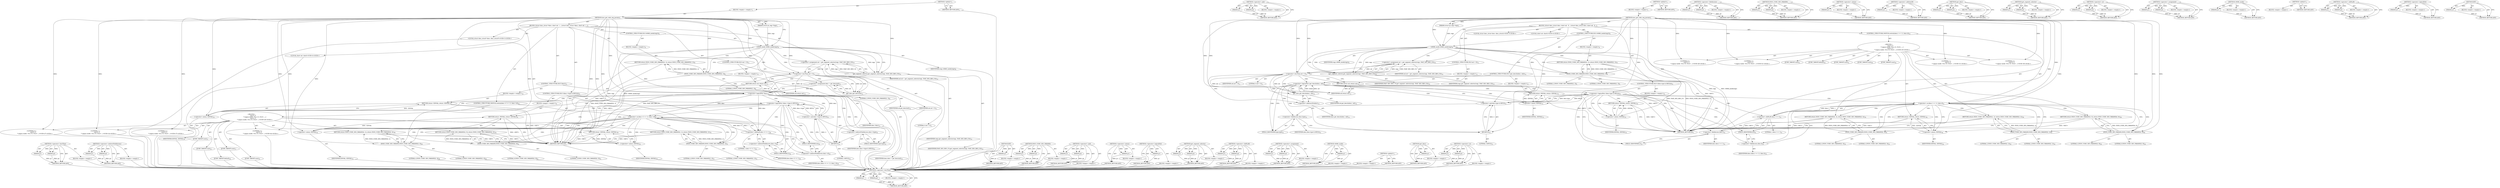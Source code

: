 digraph "BIT" {
vulnerable_133 [label=<(METHOD,&lt;operator&gt;.lessThan)>];
vulnerable_134 [label=<(PARAM,p1)>];
vulnerable_135 [label=<(PARAM,p2)>];
vulnerable_136 [label=<(BLOCK,&lt;empty&gt;,&lt;empty&gt;)>];
vulnerable_137 [label=<(METHOD_RETURN,ANY)>];
vulnerable_155 [label=<(METHOD,&lt;operator&gt;.indirectFieldAccess)>];
vulnerable_156 [label=<(PARAM,p1)>];
vulnerable_157 [label=<(PARAM,p2)>];
vulnerable_158 [label=<(BLOCK,&lt;empty&gt;,&lt;empty&gt;)>];
vulnerable_159 [label=<(METHOD_RETURN,ANY)>];
vulnerable_6 [label=<(METHOD,&lt;global&gt;)<SUB>1</SUB>>];
vulnerable_7 [label=<(BLOCK,&lt;empty&gt;,&lt;empty&gt;)<SUB>1</SUB>>];
vulnerable_8 [label=<(METHOD,insn_get_code_seg_params)<SUB>1</SUB>>];
vulnerable_9 [label=<(PARAM,struct pt_regs *regs)<SUB>1</SUB>>];
vulnerable_10 [label=<(BLOCK,{
	struct desc_struct *desc;
 	short sel;
 
 	i...,{
	struct desc_struct *desc;
 	short sel;
 
 	i...)<SUB>2</SUB>>];
vulnerable_11 [label="<(LOCAL,struct desc_struct* desc: desc_struct*)<SUB>3</SUB>>"];
vulnerable_12 [label="<(LOCAL,short sel: short)<SUB>4</SUB>>"];
vulnerable_13 [label=<(CONTROL_STRUCTURE,IF,if (v8086_mode(regs)))<SUB>6</SUB>>];
vulnerable_14 [label=<(v8086_mode,v8086_mode(regs))<SUB>6</SUB>>];
vulnerable_15 [label=<(IDENTIFIER,regs,v8086_mode(regs))<SUB>6</SUB>>];
vulnerable_16 [label=<(BLOCK,&lt;empty&gt;,&lt;empty&gt;)<SUB>8</SUB>>];
vulnerable_17 [label=<(RETURN,return INSN_CODE_SEG_PARAMS(2, 2);,return INSN_CODE_SEG_PARAMS(2, 2);)<SUB>8</SUB>>];
vulnerable_18 [label=<(INSN_CODE_SEG_PARAMS,INSN_CODE_SEG_PARAMS(2, 2))<SUB>8</SUB>>];
vulnerable_19 [label=<(LITERAL,2,INSN_CODE_SEG_PARAMS(2, 2))<SUB>8</SUB>>];
vulnerable_20 [label=<(LITERAL,2,INSN_CODE_SEG_PARAMS(2, 2))<SUB>8</SUB>>];
vulnerable_21 [label=<(&lt;operator&gt;.assignment,sel = get_segment_selector(regs, INAT_SEG_REG_CS))<SUB>10</SUB>>];
vulnerable_22 [label=<(IDENTIFIER,sel,sel = get_segment_selector(regs, INAT_SEG_REG_CS))<SUB>10</SUB>>];
vulnerable_23 [label=<(get_segment_selector,get_segment_selector(regs, INAT_SEG_REG_CS))<SUB>10</SUB>>];
vulnerable_24 [label=<(IDENTIFIER,regs,get_segment_selector(regs, INAT_SEG_REG_CS))<SUB>10</SUB>>];
vulnerable_25 [label=<(IDENTIFIER,INAT_SEG_REG_CS,get_segment_selector(regs, INAT_SEG_REG_CS))<SUB>10</SUB>>];
vulnerable_26 [label=<(CONTROL_STRUCTURE,IF,if (sel &lt; 0))<SUB>11</SUB>>];
vulnerable_27 [label=<(&lt;operator&gt;.lessThan,sel &lt; 0)<SUB>11</SUB>>];
vulnerable_28 [label=<(IDENTIFIER,sel,sel &lt; 0)<SUB>11</SUB>>];
vulnerable_29 [label=<(LITERAL,0,sel &lt; 0)<SUB>11</SUB>>];
vulnerable_30 [label=<(BLOCK,&lt;empty&gt;,&lt;empty&gt;)<SUB>12</SUB>>];
vulnerable_31 [label=<(RETURN,return sel;,return sel;)<SUB>12</SUB>>];
vulnerable_32 [label=<(IDENTIFIER,sel,return sel;)<SUB>12</SUB>>];
vulnerable_33 [label=<(&lt;operator&gt;.assignment,desc = get_desc(sel))<SUB>14</SUB>>];
vulnerable_34 [label=<(IDENTIFIER,desc,desc = get_desc(sel))<SUB>14</SUB>>];
vulnerable_35 [label=<(get_desc,get_desc(sel))<SUB>14</SUB>>];
vulnerable_36 [label=<(IDENTIFIER,sel,get_desc(sel))<SUB>14</SUB>>];
vulnerable_37 [label=<(CONTROL_STRUCTURE,IF,if (!desc))<SUB>15</SUB>>];
vulnerable_38 [label=<(&lt;operator&gt;.logicalNot,!desc)<SUB>15</SUB>>];
vulnerable_39 [label=<(IDENTIFIER,desc,!desc)<SUB>15</SUB>>];
vulnerable_40 [label=<(BLOCK,&lt;empty&gt;,&lt;empty&gt;)<SUB>16</SUB>>];
vulnerable_41 [label=<(RETURN,return -EINVAL;,return -EINVAL;)<SUB>16</SUB>>];
vulnerable_42 [label=<(&lt;operator&gt;.minus,-EINVAL)<SUB>16</SUB>>];
vulnerable_43 [label=<(IDENTIFIER,EINVAL,-EINVAL)<SUB>16</SUB>>];
vulnerable_44 [label=<(CONTROL_STRUCTURE,IF,if (!(desc-&gt;type &amp; BIT(3))))<SUB>23</SUB>>];
vulnerable_45 [label=<(&lt;operator&gt;.logicalNot,!(desc-&gt;type &amp; BIT(3)))<SUB>23</SUB>>];
vulnerable_46 [label=<(&lt;operator&gt;.and,desc-&gt;type &amp; BIT(3))<SUB>23</SUB>>];
vulnerable_47 [label=<(&lt;operator&gt;.indirectFieldAccess,desc-&gt;type)<SUB>23</SUB>>];
vulnerable_48 [label=<(IDENTIFIER,desc,desc-&gt;type &amp; BIT(3))<SUB>23</SUB>>];
vulnerable_49 [label=<(FIELD_IDENTIFIER,type,type)<SUB>23</SUB>>];
vulnerable_50 [label=<(BIT,BIT(3))<SUB>23</SUB>>];
vulnerable_51 [label=<(LITERAL,3,BIT(3))<SUB>23</SUB>>];
vulnerable_52 [label=<(BLOCK,&lt;empty&gt;,&lt;empty&gt;)<SUB>24</SUB>>];
vulnerable_53 [label=<(RETURN,return -EINVAL;,return -EINVAL;)<SUB>24</SUB>>];
vulnerable_54 [label=<(&lt;operator&gt;.minus,-EINVAL)<SUB>24</SUB>>];
vulnerable_55 [label=<(IDENTIFIER,EINVAL,-EINVAL)<SUB>24</SUB>>];
vulnerable_56 [label=<(CONTROL_STRUCTURE,SWITCH,switch((desc-&gt;l &lt;&lt; 1) | desc-&gt;d))<SUB>26</SUB>>];
vulnerable_57 [label=<(&lt;operator&gt;.or,(desc-&gt;l &lt;&lt; 1) | desc-&gt;d)<SUB>26</SUB>>];
vulnerable_58 [label=<(&lt;operator&gt;.shiftLeft,desc-&gt;l &lt;&lt; 1)<SUB>26</SUB>>];
vulnerable_59 [label=<(&lt;operator&gt;.indirectFieldAccess,desc-&gt;l)<SUB>26</SUB>>];
vulnerable_60 [label=<(IDENTIFIER,desc,desc-&gt;l &lt;&lt; 1)<SUB>26</SUB>>];
vulnerable_61 [label=<(FIELD_IDENTIFIER,l,l)<SUB>26</SUB>>];
vulnerable_62 [label=<(LITERAL,1,desc-&gt;l &lt;&lt; 1)<SUB>26</SUB>>];
vulnerable_63 [label=<(&lt;operator&gt;.indirectFieldAccess,desc-&gt;d)<SUB>26</SUB>>];
vulnerable_64 [label=<(IDENTIFIER,desc,(desc-&gt;l &lt;&lt; 1) | desc-&gt;d)<SUB>26</SUB>>];
vulnerable_65 [label=<(FIELD_IDENTIFIER,d,d)<SUB>26</SUB>>];
vulnerable_66 [label="<(BLOCK,{
 	case 0: /*
 		 * Legacy mode. CS.L=0, CS.D=...,{
 	case 0: /*
 		 * Legacy mode. CS.L=0, CS.D=...)<SUB>26</SUB>>"];
vulnerable_67 [label=<(JUMP_TARGET,case)<SUB>27</SUB>>];
vulnerable_68 [label="<(LITERAL,0,{
 	case 0: /*
 		 * Legacy mode. CS.L=0, CS.D=...)<SUB>27</SUB>>"];
vulnerable_69 [label=<(RETURN,return INSN_CODE_SEG_PARAMS(2, 2);,return INSN_CODE_SEG_PARAMS(2, 2);)<SUB>31</SUB>>];
vulnerable_70 [label=<(INSN_CODE_SEG_PARAMS,INSN_CODE_SEG_PARAMS(2, 2))<SUB>31</SUB>>];
vulnerable_71 [label=<(LITERAL,2,INSN_CODE_SEG_PARAMS(2, 2))<SUB>31</SUB>>];
vulnerable_72 [label=<(LITERAL,2,INSN_CODE_SEG_PARAMS(2, 2))<SUB>31</SUB>>];
vulnerable_73 [label=<(JUMP_TARGET,case)<SUB>32</SUB>>];
vulnerable_74 [label="<(LITERAL,1,{
 	case 0: /*
 		 * Legacy mode. CS.L=0, CS.D=...)<SUB>32</SUB>>"];
vulnerable_75 [label=<(RETURN,return INSN_CODE_SEG_PARAMS(4, 4);,return INSN_CODE_SEG_PARAMS(4, 4);)<SUB>36</SUB>>];
vulnerable_76 [label=<(INSN_CODE_SEG_PARAMS,INSN_CODE_SEG_PARAMS(4, 4))<SUB>36</SUB>>];
vulnerable_77 [label=<(LITERAL,4,INSN_CODE_SEG_PARAMS(4, 4))<SUB>36</SUB>>];
vulnerable_78 [label=<(LITERAL,4,INSN_CODE_SEG_PARAMS(4, 4))<SUB>36</SUB>>];
vulnerable_79 [label=<(JUMP_TARGET,case)<SUB>37</SUB>>];
vulnerable_80 [label="<(LITERAL,2,{
 	case 0: /*
 		 * Legacy mode. CS.L=0, CS.D=...)<SUB>37</SUB>>"];
vulnerable_81 [label=<(RETURN,return INSN_CODE_SEG_PARAMS(4, 8);,return INSN_CODE_SEG_PARAMS(4, 8);)<SUB>41</SUB>>];
vulnerable_82 [label=<(INSN_CODE_SEG_PARAMS,INSN_CODE_SEG_PARAMS(4, 8))<SUB>41</SUB>>];
vulnerable_83 [label=<(LITERAL,4,INSN_CODE_SEG_PARAMS(4, 8))<SUB>41</SUB>>];
vulnerable_84 [label=<(LITERAL,8,INSN_CODE_SEG_PARAMS(4, 8))<SUB>41</SUB>>];
vulnerable_85 [label=<(JUMP_TARGET,case)<SUB>42</SUB>>];
vulnerable_86 [label="<(LITERAL,3,{
 	case 0: /*
 		 * Legacy mode. CS.L=0, CS.D=...)<SUB>42</SUB>>"];
vulnerable_87 [label=<(JUMP_TARGET,default)<SUB>44</SUB>>];
vulnerable_88 [label=<(RETURN,return -EINVAL;,return -EINVAL;)<SUB>45</SUB>>];
vulnerable_89 [label=<(&lt;operator&gt;.minus,-EINVAL)<SUB>45</SUB>>];
vulnerable_90 [label=<(IDENTIFIER,EINVAL,-EINVAL)<SUB>45</SUB>>];
vulnerable_91 [label=<(METHOD_RETURN,int)<SUB>1</SUB>>];
vulnerable_93 [label=<(METHOD_RETURN,ANY)<SUB>1</SUB>>];
vulnerable_160 [label=<(METHOD,BIT)>];
vulnerable_161 [label=<(PARAM,p1)>];
vulnerable_162 [label=<(BLOCK,&lt;empty&gt;,&lt;empty&gt;)>];
vulnerable_163 [label=<(METHOD_RETURN,ANY)>];
vulnerable_118 [label=<(METHOD,INSN_CODE_SEG_PARAMS)>];
vulnerable_119 [label=<(PARAM,p1)>];
vulnerable_120 [label=<(PARAM,p2)>];
vulnerable_121 [label=<(BLOCK,&lt;empty&gt;,&lt;empty&gt;)>];
vulnerable_122 [label=<(METHOD_RETURN,ANY)>];
vulnerable_150 [label=<(METHOD,&lt;operator&gt;.and)>];
vulnerable_151 [label=<(PARAM,p1)>];
vulnerable_152 [label=<(PARAM,p2)>];
vulnerable_153 [label=<(BLOCK,&lt;empty&gt;,&lt;empty&gt;)>];
vulnerable_154 [label=<(METHOD_RETURN,ANY)>];
vulnerable_146 [label=<(METHOD,&lt;operator&gt;.minus)>];
vulnerable_147 [label=<(PARAM,p1)>];
vulnerable_148 [label=<(BLOCK,&lt;empty&gt;,&lt;empty&gt;)>];
vulnerable_149 [label=<(METHOD_RETURN,ANY)>];
vulnerable_142 [label=<(METHOD,&lt;operator&gt;.logicalNot)>];
vulnerable_143 [label=<(PARAM,p1)>];
vulnerable_144 [label=<(BLOCK,&lt;empty&gt;,&lt;empty&gt;)>];
vulnerable_145 [label=<(METHOD_RETURN,ANY)>];
vulnerable_128 [label=<(METHOD,get_segment_selector)>];
vulnerable_129 [label=<(PARAM,p1)>];
vulnerable_130 [label=<(PARAM,p2)>];
vulnerable_131 [label=<(BLOCK,&lt;empty&gt;,&lt;empty&gt;)>];
vulnerable_132 [label=<(METHOD_RETURN,ANY)>];
vulnerable_169 [label=<(METHOD,&lt;operator&gt;.shiftLeft)>];
vulnerable_170 [label=<(PARAM,p1)>];
vulnerable_171 [label=<(PARAM,p2)>];
vulnerable_172 [label=<(BLOCK,&lt;empty&gt;,&lt;empty&gt;)>];
vulnerable_173 [label=<(METHOD_RETURN,ANY)>];
vulnerable_123 [label=<(METHOD,&lt;operator&gt;.assignment)>];
vulnerable_124 [label=<(PARAM,p1)>];
vulnerable_125 [label=<(PARAM,p2)>];
vulnerable_126 [label=<(BLOCK,&lt;empty&gt;,&lt;empty&gt;)>];
vulnerable_127 [label=<(METHOD_RETURN,ANY)>];
vulnerable_114 [label=<(METHOD,v8086_mode)>];
vulnerable_115 [label=<(PARAM,p1)>];
vulnerable_116 [label=<(BLOCK,&lt;empty&gt;,&lt;empty&gt;)>];
vulnerable_117 [label=<(METHOD_RETURN,ANY)>];
vulnerable_108 [label=<(METHOD,&lt;global&gt;)<SUB>1</SUB>>];
vulnerable_109 [label=<(BLOCK,&lt;empty&gt;,&lt;empty&gt;)>];
vulnerable_110 [label=<(METHOD_RETURN,ANY)>];
vulnerable_138 [label=<(METHOD,get_desc)>];
vulnerable_139 [label=<(PARAM,p1)>];
vulnerable_140 [label=<(BLOCK,&lt;empty&gt;,&lt;empty&gt;)>];
vulnerable_141 [label=<(METHOD_RETURN,ANY)>];
vulnerable_164 [label=<(METHOD,&lt;operator&gt;.or)>];
vulnerable_165 [label=<(PARAM,p1)>];
vulnerable_166 [label=<(PARAM,p2)>];
vulnerable_167 [label=<(BLOCK,&lt;empty&gt;,&lt;empty&gt;)>];
vulnerable_168 [label=<(METHOD_RETURN,ANY)>];
fixed_132 [label=<(METHOD,&lt;operator&gt;.lessThan)>];
fixed_133 [label=<(PARAM,p1)>];
fixed_134 [label=<(PARAM,p2)>];
fixed_135 [label=<(BLOCK,&lt;empty&gt;,&lt;empty&gt;)>];
fixed_136 [label=<(METHOD_RETURN,ANY)>];
fixed_154 [label=<(METHOD,&lt;operator&gt;.and)>];
fixed_155 [label=<(PARAM,p1)>];
fixed_156 [label=<(PARAM,p2)>];
fixed_157 [label=<(BLOCK,&lt;empty&gt;,&lt;empty&gt;)>];
fixed_158 [label=<(METHOD_RETURN,ANY)>];
fixed_6 [label=<(METHOD,&lt;global&gt;)<SUB>1</SUB>>];
fixed_7 [label=<(BLOCK,&lt;empty&gt;,&lt;empty&gt;)<SUB>1</SUB>>];
fixed_8 [label=<(METHOD,insn_get_code_seg_params)<SUB>1</SUB>>];
fixed_9 [label=<(PARAM,struct pt_regs *regs)<SUB>1</SUB>>];
fixed_10 [label=<(BLOCK,{
	struct desc_struct desc;
 	short sel;
 
 	if...,{
	struct desc_struct desc;
 	short sel;
 
 	if...)<SUB>2</SUB>>];
fixed_11 [label="<(LOCAL,struct desc_struct desc: desc_struct)<SUB>3</SUB>>"];
fixed_12 [label="<(LOCAL,short sel: short)<SUB>4</SUB>>"];
fixed_13 [label=<(CONTROL_STRUCTURE,IF,if (v8086_mode(regs)))<SUB>6</SUB>>];
fixed_14 [label=<(v8086_mode,v8086_mode(regs))<SUB>6</SUB>>];
fixed_15 [label=<(IDENTIFIER,regs,v8086_mode(regs))<SUB>6</SUB>>];
fixed_16 [label=<(BLOCK,&lt;empty&gt;,&lt;empty&gt;)<SUB>8</SUB>>];
fixed_17 [label=<(RETURN,return INSN_CODE_SEG_PARAMS(2, 2);,return INSN_CODE_SEG_PARAMS(2, 2);)<SUB>8</SUB>>];
fixed_18 [label=<(INSN_CODE_SEG_PARAMS,INSN_CODE_SEG_PARAMS(2, 2))<SUB>8</SUB>>];
fixed_19 [label=<(LITERAL,2,INSN_CODE_SEG_PARAMS(2, 2))<SUB>8</SUB>>];
fixed_20 [label=<(LITERAL,2,INSN_CODE_SEG_PARAMS(2, 2))<SUB>8</SUB>>];
fixed_21 [label=<(&lt;operator&gt;.assignment,sel = get_segment_selector(regs, INAT_SEG_REG_CS))<SUB>10</SUB>>];
fixed_22 [label=<(IDENTIFIER,sel,sel = get_segment_selector(regs, INAT_SEG_REG_CS))<SUB>10</SUB>>];
fixed_23 [label=<(get_segment_selector,get_segment_selector(regs, INAT_SEG_REG_CS))<SUB>10</SUB>>];
fixed_24 [label=<(IDENTIFIER,regs,get_segment_selector(regs, INAT_SEG_REG_CS))<SUB>10</SUB>>];
fixed_25 [label=<(IDENTIFIER,INAT_SEG_REG_CS,get_segment_selector(regs, INAT_SEG_REG_CS))<SUB>10</SUB>>];
fixed_26 [label=<(CONTROL_STRUCTURE,IF,if (sel &lt; 0))<SUB>11</SUB>>];
fixed_27 [label=<(&lt;operator&gt;.lessThan,sel &lt; 0)<SUB>11</SUB>>];
fixed_28 [label=<(IDENTIFIER,sel,sel &lt; 0)<SUB>11</SUB>>];
fixed_29 [label=<(LITERAL,0,sel &lt; 0)<SUB>11</SUB>>];
fixed_30 [label=<(BLOCK,&lt;empty&gt;,&lt;empty&gt;)<SUB>12</SUB>>];
fixed_31 [label=<(RETURN,return sel;,return sel;)<SUB>12</SUB>>];
fixed_32 [label=<(IDENTIFIER,sel,return sel;)<SUB>12</SUB>>];
fixed_33 [label=<(CONTROL_STRUCTURE,IF,if (!get_desc(&amp;desc, sel)))<SUB>14</SUB>>];
fixed_34 [label=<(&lt;operator&gt;.logicalNot,!get_desc(&amp;desc, sel))<SUB>14</SUB>>];
fixed_35 [label=<(get_desc,get_desc(&amp;desc, sel))<SUB>14</SUB>>];
fixed_36 [label=<(&lt;operator&gt;.addressOf,&amp;desc)<SUB>14</SUB>>];
fixed_37 [label=<(IDENTIFIER,desc,get_desc(&amp;desc, sel))<SUB>14</SUB>>];
fixed_38 [label=<(IDENTIFIER,sel,get_desc(&amp;desc, sel))<SUB>14</SUB>>];
fixed_39 [label=<(BLOCK,&lt;empty&gt;,&lt;empty&gt;)<SUB>15</SUB>>];
fixed_40 [label=<(RETURN,return -EINVAL;,return -EINVAL;)<SUB>15</SUB>>];
fixed_41 [label=<(&lt;operator&gt;.minus,-EINVAL)<SUB>15</SUB>>];
fixed_42 [label=<(IDENTIFIER,EINVAL,-EINVAL)<SUB>15</SUB>>];
fixed_43 [label=<(CONTROL_STRUCTURE,IF,if (!(desc.type &amp; BIT(3))))<SUB>22</SUB>>];
fixed_44 [label=<(&lt;operator&gt;.logicalNot,!(desc.type &amp; BIT(3)))<SUB>22</SUB>>];
fixed_45 [label=<(&lt;operator&gt;.and,desc.type &amp; BIT(3))<SUB>22</SUB>>];
fixed_46 [label=<(&lt;operator&gt;.fieldAccess,desc.type)<SUB>22</SUB>>];
fixed_47 [label=<(IDENTIFIER,desc,desc.type &amp; BIT(3))<SUB>22</SUB>>];
fixed_48 [label=<(FIELD_IDENTIFIER,type,type)<SUB>22</SUB>>];
fixed_49 [label=<(BIT,BIT(3))<SUB>22</SUB>>];
fixed_50 [label=<(LITERAL,3,BIT(3))<SUB>22</SUB>>];
fixed_51 [label=<(BLOCK,&lt;empty&gt;,&lt;empty&gt;)<SUB>23</SUB>>];
fixed_52 [label=<(RETURN,return -EINVAL;,return -EINVAL;)<SUB>23</SUB>>];
fixed_53 [label=<(&lt;operator&gt;.minus,-EINVAL)<SUB>23</SUB>>];
fixed_54 [label=<(IDENTIFIER,EINVAL,-EINVAL)<SUB>23</SUB>>];
fixed_55 [label=<(CONTROL_STRUCTURE,SWITCH,switch((desc.l &lt;&lt; 1) | desc.d))<SUB>25</SUB>>];
fixed_56 [label=<(&lt;operator&gt;.or,(desc.l &lt;&lt; 1) | desc.d)<SUB>25</SUB>>];
fixed_57 [label=<(&lt;operator&gt;.shiftLeft,desc.l &lt;&lt; 1)<SUB>25</SUB>>];
fixed_58 [label=<(&lt;operator&gt;.fieldAccess,desc.l)<SUB>25</SUB>>];
fixed_59 [label=<(IDENTIFIER,desc,desc.l &lt;&lt; 1)<SUB>25</SUB>>];
fixed_60 [label=<(FIELD_IDENTIFIER,l,l)<SUB>25</SUB>>];
fixed_61 [label=<(LITERAL,1,desc.l &lt;&lt; 1)<SUB>25</SUB>>];
fixed_62 [label=<(&lt;operator&gt;.fieldAccess,desc.d)<SUB>25</SUB>>];
fixed_63 [label=<(IDENTIFIER,desc,(desc.l &lt;&lt; 1) | desc.d)<SUB>25</SUB>>];
fixed_64 [label=<(FIELD_IDENTIFIER,d,d)<SUB>25</SUB>>];
fixed_65 [label="<(BLOCK,{
 	case 0: /*
 		 * Legacy mode. CS.L=0, CS.D=...,{
 	case 0: /*
 		 * Legacy mode. CS.L=0, CS.D=...)<SUB>25</SUB>>"];
fixed_66 [label=<(JUMP_TARGET,case)<SUB>26</SUB>>];
fixed_67 [label="<(LITERAL,0,{
 	case 0: /*
 		 * Legacy mode. CS.L=0, CS.D=...)<SUB>26</SUB>>"];
fixed_68 [label=<(RETURN,return INSN_CODE_SEG_PARAMS(2, 2);,return INSN_CODE_SEG_PARAMS(2, 2);)<SUB>30</SUB>>];
fixed_69 [label=<(INSN_CODE_SEG_PARAMS,INSN_CODE_SEG_PARAMS(2, 2))<SUB>30</SUB>>];
fixed_70 [label=<(LITERAL,2,INSN_CODE_SEG_PARAMS(2, 2))<SUB>30</SUB>>];
fixed_71 [label=<(LITERAL,2,INSN_CODE_SEG_PARAMS(2, 2))<SUB>30</SUB>>];
fixed_72 [label=<(JUMP_TARGET,case)<SUB>31</SUB>>];
fixed_73 [label="<(LITERAL,1,{
 	case 0: /*
 		 * Legacy mode. CS.L=0, CS.D=...)<SUB>31</SUB>>"];
fixed_74 [label=<(RETURN,return INSN_CODE_SEG_PARAMS(4, 4);,return INSN_CODE_SEG_PARAMS(4, 4);)<SUB>35</SUB>>];
fixed_75 [label=<(INSN_CODE_SEG_PARAMS,INSN_CODE_SEG_PARAMS(4, 4))<SUB>35</SUB>>];
fixed_76 [label=<(LITERAL,4,INSN_CODE_SEG_PARAMS(4, 4))<SUB>35</SUB>>];
fixed_77 [label=<(LITERAL,4,INSN_CODE_SEG_PARAMS(4, 4))<SUB>35</SUB>>];
fixed_78 [label=<(JUMP_TARGET,case)<SUB>36</SUB>>];
fixed_79 [label="<(LITERAL,2,{
 	case 0: /*
 		 * Legacy mode. CS.L=0, CS.D=...)<SUB>36</SUB>>"];
fixed_80 [label=<(RETURN,return INSN_CODE_SEG_PARAMS(4, 8);,return INSN_CODE_SEG_PARAMS(4, 8);)<SUB>40</SUB>>];
fixed_81 [label=<(INSN_CODE_SEG_PARAMS,INSN_CODE_SEG_PARAMS(4, 8))<SUB>40</SUB>>];
fixed_82 [label=<(LITERAL,4,INSN_CODE_SEG_PARAMS(4, 8))<SUB>40</SUB>>];
fixed_83 [label=<(LITERAL,8,INSN_CODE_SEG_PARAMS(4, 8))<SUB>40</SUB>>];
fixed_84 [label=<(JUMP_TARGET,case)<SUB>41</SUB>>];
fixed_85 [label="<(LITERAL,3,{
 	case 0: /*
 		 * Legacy mode. CS.L=0, CS.D=...)<SUB>41</SUB>>"];
fixed_86 [label=<(JUMP_TARGET,default)<SUB>43</SUB>>];
fixed_87 [label=<(RETURN,return -EINVAL;,return -EINVAL;)<SUB>44</SUB>>];
fixed_88 [label=<(&lt;operator&gt;.minus,-EINVAL)<SUB>44</SUB>>];
fixed_89 [label=<(IDENTIFIER,EINVAL,-EINVAL)<SUB>44</SUB>>];
fixed_90 [label=<(METHOD_RETURN,int)<SUB>1</SUB>>];
fixed_92 [label=<(METHOD_RETURN,ANY)<SUB>1</SUB>>];
fixed_159 [label=<(METHOD,&lt;operator&gt;.fieldAccess)>];
fixed_160 [label=<(PARAM,p1)>];
fixed_161 [label=<(PARAM,p2)>];
fixed_162 [label=<(BLOCK,&lt;empty&gt;,&lt;empty&gt;)>];
fixed_163 [label=<(METHOD_RETURN,ANY)>];
fixed_117 [label=<(METHOD,INSN_CODE_SEG_PARAMS)>];
fixed_118 [label=<(PARAM,p1)>];
fixed_119 [label=<(PARAM,p2)>];
fixed_120 [label=<(BLOCK,&lt;empty&gt;,&lt;empty&gt;)>];
fixed_121 [label=<(METHOD_RETURN,ANY)>];
fixed_150 [label=<(METHOD,&lt;operator&gt;.minus)>];
fixed_151 [label=<(PARAM,p1)>];
fixed_152 [label=<(BLOCK,&lt;empty&gt;,&lt;empty&gt;)>];
fixed_153 [label=<(METHOD_RETURN,ANY)>];
fixed_146 [label=<(METHOD,&lt;operator&gt;.addressOf)>];
fixed_147 [label=<(PARAM,p1)>];
fixed_148 [label=<(BLOCK,&lt;empty&gt;,&lt;empty&gt;)>];
fixed_149 [label=<(METHOD_RETURN,ANY)>];
fixed_141 [label=<(METHOD,get_desc)>];
fixed_142 [label=<(PARAM,p1)>];
fixed_143 [label=<(PARAM,p2)>];
fixed_144 [label=<(BLOCK,&lt;empty&gt;,&lt;empty&gt;)>];
fixed_145 [label=<(METHOD_RETURN,ANY)>];
fixed_127 [label=<(METHOD,get_segment_selector)>];
fixed_128 [label=<(PARAM,p1)>];
fixed_129 [label=<(PARAM,p2)>];
fixed_130 [label=<(BLOCK,&lt;empty&gt;,&lt;empty&gt;)>];
fixed_131 [label=<(METHOD_RETURN,ANY)>];
fixed_168 [label=<(METHOD,&lt;operator&gt;.or)>];
fixed_169 [label=<(PARAM,p1)>];
fixed_170 [label=<(PARAM,p2)>];
fixed_171 [label=<(BLOCK,&lt;empty&gt;,&lt;empty&gt;)>];
fixed_172 [label=<(METHOD_RETURN,ANY)>];
fixed_122 [label=<(METHOD,&lt;operator&gt;.assignment)>];
fixed_123 [label=<(PARAM,p1)>];
fixed_124 [label=<(PARAM,p2)>];
fixed_125 [label=<(BLOCK,&lt;empty&gt;,&lt;empty&gt;)>];
fixed_126 [label=<(METHOD_RETURN,ANY)>];
fixed_113 [label=<(METHOD,v8086_mode)>];
fixed_114 [label=<(PARAM,p1)>];
fixed_115 [label=<(BLOCK,&lt;empty&gt;,&lt;empty&gt;)>];
fixed_116 [label=<(METHOD_RETURN,ANY)>];
fixed_107 [label=<(METHOD,&lt;global&gt;)<SUB>1</SUB>>];
fixed_108 [label=<(BLOCK,&lt;empty&gt;,&lt;empty&gt;)>];
fixed_109 [label=<(METHOD_RETURN,ANY)>];
fixed_173 [label=<(METHOD,&lt;operator&gt;.shiftLeft)>];
fixed_174 [label=<(PARAM,p1)>];
fixed_175 [label=<(PARAM,p2)>];
fixed_176 [label=<(BLOCK,&lt;empty&gt;,&lt;empty&gt;)>];
fixed_177 [label=<(METHOD_RETURN,ANY)>];
fixed_137 [label=<(METHOD,&lt;operator&gt;.logicalNot)>];
fixed_138 [label=<(PARAM,p1)>];
fixed_139 [label=<(BLOCK,&lt;empty&gt;,&lt;empty&gt;)>];
fixed_140 [label=<(METHOD_RETURN,ANY)>];
fixed_164 [label=<(METHOD,BIT)>];
fixed_165 [label=<(PARAM,p1)>];
fixed_166 [label=<(BLOCK,&lt;empty&gt;,&lt;empty&gt;)>];
fixed_167 [label=<(METHOD_RETURN,ANY)>];
vulnerable_133 -> vulnerable_134  [key=0, label="AST: "];
vulnerable_133 -> vulnerable_134  [key=1, label="DDG: "];
vulnerable_133 -> vulnerable_136  [key=0, label="AST: "];
vulnerable_133 -> vulnerable_135  [key=0, label="AST: "];
vulnerable_133 -> vulnerable_135  [key=1, label="DDG: "];
vulnerable_133 -> vulnerable_137  [key=0, label="AST: "];
vulnerable_133 -> vulnerable_137  [key=1, label="CFG: "];
vulnerable_134 -> vulnerable_137  [key=0, label="DDG: p1"];
vulnerable_135 -> vulnerable_137  [key=0, label="DDG: p2"];
vulnerable_136 -> fixed_132  [key=0];
vulnerable_137 -> fixed_132  [key=0];
vulnerable_155 -> vulnerable_156  [key=0, label="AST: "];
vulnerable_155 -> vulnerable_156  [key=1, label="DDG: "];
vulnerable_155 -> vulnerable_158  [key=0, label="AST: "];
vulnerable_155 -> vulnerable_157  [key=0, label="AST: "];
vulnerable_155 -> vulnerable_157  [key=1, label="DDG: "];
vulnerable_155 -> vulnerable_159  [key=0, label="AST: "];
vulnerable_155 -> vulnerable_159  [key=1, label="CFG: "];
vulnerable_156 -> vulnerable_159  [key=0, label="DDG: p1"];
vulnerable_157 -> vulnerable_159  [key=0, label="DDG: p2"];
vulnerable_158 -> fixed_132  [key=0];
vulnerable_159 -> fixed_132  [key=0];
vulnerable_6 -> vulnerable_7  [key=0, label="AST: "];
vulnerable_6 -> vulnerable_93  [key=0, label="AST: "];
vulnerable_6 -> vulnerable_93  [key=1, label="CFG: "];
vulnerable_7 -> vulnerable_8  [key=0, label="AST: "];
vulnerable_8 -> vulnerable_9  [key=0, label="AST: "];
vulnerable_8 -> vulnerable_9  [key=1, label="DDG: "];
vulnerable_8 -> vulnerable_10  [key=0, label="AST: "];
vulnerable_8 -> vulnerable_91  [key=0, label="AST: "];
vulnerable_8 -> vulnerable_14  [key=0, label="CFG: "];
vulnerable_8 -> vulnerable_14  [key=1, label="DDG: "];
vulnerable_8 -> vulnerable_23  [key=0, label="DDG: "];
vulnerable_8 -> vulnerable_27  [key=0, label="DDG: "];
vulnerable_8 -> vulnerable_35  [key=0, label="DDG: "];
vulnerable_8 -> vulnerable_38  [key=0, label="DDG: "];
vulnerable_8 -> vulnerable_68  [key=0, label="DDG: "];
vulnerable_8 -> vulnerable_74  [key=0, label="DDG: "];
vulnerable_8 -> vulnerable_80  [key=0, label="DDG: "];
vulnerable_8 -> vulnerable_86  [key=0, label="DDG: "];
vulnerable_8 -> vulnerable_32  [key=0, label="DDG: "];
vulnerable_8 -> vulnerable_58  [key=0, label="DDG: "];
vulnerable_8 -> vulnerable_18  [key=0, label="DDG: "];
vulnerable_8 -> vulnerable_42  [key=0, label="DDG: "];
vulnerable_8 -> vulnerable_50  [key=0, label="DDG: "];
vulnerable_8 -> vulnerable_54  [key=0, label="DDG: "];
vulnerable_8 -> vulnerable_70  [key=0, label="DDG: "];
vulnerable_8 -> vulnerable_76  [key=0, label="DDG: "];
vulnerable_8 -> vulnerable_82  [key=0, label="DDG: "];
vulnerable_8 -> vulnerable_89  [key=0, label="DDG: "];
vulnerable_9 -> vulnerable_14  [key=0, label="DDG: regs"];
vulnerable_10 -> vulnerable_11  [key=0, label="AST: "];
vulnerable_10 -> vulnerable_12  [key=0, label="AST: "];
vulnerable_10 -> vulnerable_13  [key=0, label="AST: "];
vulnerable_10 -> vulnerable_21  [key=0, label="AST: "];
vulnerable_10 -> vulnerable_26  [key=0, label="AST: "];
vulnerable_10 -> vulnerable_33  [key=0, label="AST: "];
vulnerable_10 -> vulnerable_37  [key=0, label="AST: "];
vulnerable_10 -> vulnerable_44  [key=0, label="AST: "];
vulnerable_10 -> vulnerable_56  [key=0, label="AST: "];
vulnerable_11 -> fixed_132  [key=0];
vulnerable_12 -> fixed_132  [key=0];
vulnerable_13 -> vulnerable_14  [key=0, label="AST: "];
vulnerable_13 -> vulnerable_16  [key=0, label="AST: "];
vulnerable_14 -> vulnerable_15  [key=0, label="AST: "];
vulnerable_14 -> vulnerable_18  [key=0, label="CFG: "];
vulnerable_14 -> vulnerable_18  [key=1, label="CDG: "];
vulnerable_14 -> vulnerable_23  [key=0, label="CFG: "];
vulnerable_14 -> vulnerable_23  [key=1, label="DDG: regs"];
vulnerable_14 -> vulnerable_23  [key=2, label="CDG: "];
vulnerable_14 -> vulnerable_91  [key=0, label="DDG: regs"];
vulnerable_14 -> vulnerable_91  [key=1, label="DDG: v8086_mode(regs)"];
vulnerable_14 -> vulnerable_17  [key=0, label="CDG: "];
vulnerable_14 -> vulnerable_21  [key=0, label="CDG: "];
vulnerable_14 -> vulnerable_27  [key=0, label="CDG: "];
vulnerable_15 -> fixed_132  [key=0];
vulnerable_16 -> vulnerable_17  [key=0, label="AST: "];
vulnerable_17 -> vulnerable_18  [key=0, label="AST: "];
vulnerable_17 -> vulnerable_91  [key=0, label="CFG: "];
vulnerable_17 -> vulnerable_91  [key=1, label="DDG: &lt;RET&gt;"];
vulnerable_18 -> vulnerable_19  [key=0, label="AST: "];
vulnerable_18 -> vulnerable_20  [key=0, label="AST: "];
vulnerable_18 -> vulnerable_17  [key=0, label="CFG: "];
vulnerable_18 -> vulnerable_17  [key=1, label="DDG: INSN_CODE_SEG_PARAMS(2, 2)"];
vulnerable_18 -> vulnerable_91  [key=0, label="DDG: INSN_CODE_SEG_PARAMS(2, 2)"];
vulnerable_19 -> fixed_132  [key=0];
vulnerable_20 -> fixed_132  [key=0];
vulnerable_21 -> vulnerable_22  [key=0, label="AST: "];
vulnerable_21 -> vulnerable_23  [key=0, label="AST: "];
vulnerable_21 -> vulnerable_27  [key=0, label="CFG: "];
vulnerable_21 -> vulnerable_27  [key=1, label="DDG: sel"];
vulnerable_22 -> fixed_132  [key=0];
vulnerable_23 -> vulnerable_24  [key=0, label="AST: "];
vulnerable_23 -> vulnerable_25  [key=0, label="AST: "];
vulnerable_23 -> vulnerable_21  [key=0, label="CFG: "];
vulnerable_23 -> vulnerable_21  [key=1, label="DDG: regs"];
vulnerable_23 -> vulnerable_21  [key=2, label="DDG: INAT_SEG_REG_CS"];
vulnerable_23 -> vulnerable_91  [key=0, label="DDG: INAT_SEG_REG_CS"];
vulnerable_24 -> fixed_132  [key=0];
vulnerable_25 -> fixed_132  [key=0];
vulnerable_26 -> vulnerable_27  [key=0, label="AST: "];
vulnerable_26 -> vulnerable_30  [key=0, label="AST: "];
vulnerable_27 -> vulnerable_28  [key=0, label="AST: "];
vulnerable_27 -> vulnerable_29  [key=0, label="AST: "];
vulnerable_27 -> vulnerable_31  [key=0, label="CFG: "];
vulnerable_27 -> vulnerable_31  [key=1, label="CDG: "];
vulnerable_27 -> vulnerable_35  [key=0, label="CFG: "];
vulnerable_27 -> vulnerable_35  [key=1, label="DDG: sel"];
vulnerable_27 -> vulnerable_35  [key=2, label="CDG: "];
vulnerable_27 -> vulnerable_32  [key=0, label="DDG: sel"];
vulnerable_27 -> vulnerable_38  [key=0, label="CDG: "];
vulnerable_27 -> vulnerable_33  [key=0, label="CDG: "];
vulnerable_28 -> fixed_132  [key=0];
vulnerable_29 -> fixed_132  [key=0];
vulnerable_30 -> vulnerable_31  [key=0, label="AST: "];
vulnerable_31 -> vulnerable_32  [key=0, label="AST: "];
vulnerable_31 -> vulnerable_91  [key=0, label="CFG: "];
vulnerable_31 -> vulnerable_91  [key=1, label="DDG: &lt;RET&gt;"];
vulnerable_32 -> vulnerable_31  [key=0, label="DDG: sel"];
vulnerable_33 -> vulnerable_34  [key=0, label="AST: "];
vulnerable_33 -> vulnerable_35  [key=0, label="AST: "];
vulnerable_33 -> vulnerable_38  [key=0, label="CFG: "];
vulnerable_33 -> vulnerable_38  [key=1, label="DDG: desc"];
vulnerable_34 -> fixed_132  [key=0];
vulnerable_35 -> vulnerable_36  [key=0, label="AST: "];
vulnerable_35 -> vulnerable_33  [key=0, label="CFG: "];
vulnerable_35 -> vulnerable_33  [key=1, label="DDG: sel"];
vulnerable_36 -> fixed_132  [key=0];
vulnerable_37 -> vulnerable_38  [key=0, label="AST: "];
vulnerable_37 -> vulnerable_40  [key=0, label="AST: "];
vulnerable_38 -> vulnerable_39  [key=0, label="AST: "];
vulnerable_38 -> vulnerable_42  [key=0, label="CFG: "];
vulnerable_38 -> vulnerable_42  [key=1, label="CDG: "];
vulnerable_38 -> vulnerable_49  [key=0, label="CFG: "];
vulnerable_38 -> vulnerable_49  [key=1, label="CDG: "];
vulnerable_38 -> vulnerable_57  [key=0, label="DDG: desc"];
vulnerable_38 -> vulnerable_46  [key=0, label="DDG: desc"];
vulnerable_38 -> vulnerable_46  [key=1, label="CDG: "];
vulnerable_38 -> vulnerable_58  [key=0, label="DDG: desc"];
vulnerable_38 -> vulnerable_47  [key=0, label="CDG: "];
vulnerable_38 -> vulnerable_45  [key=0, label="CDG: "];
vulnerable_38 -> vulnerable_50  [key=0, label="CDG: "];
vulnerable_38 -> vulnerable_41  [key=0, label="CDG: "];
vulnerable_39 -> fixed_132  [key=0];
vulnerable_40 -> vulnerable_41  [key=0, label="AST: "];
vulnerable_41 -> vulnerable_42  [key=0, label="AST: "];
vulnerable_41 -> vulnerable_91  [key=0, label="CFG: "];
vulnerable_41 -> vulnerable_91  [key=1, label="DDG: &lt;RET&gt;"];
vulnerable_42 -> vulnerable_43  [key=0, label="AST: "];
vulnerable_42 -> vulnerable_41  [key=0, label="CFG: "];
vulnerable_42 -> vulnerable_41  [key=1, label="DDG: -EINVAL"];
vulnerable_43 -> fixed_132  [key=0];
vulnerable_44 -> vulnerable_45  [key=0, label="AST: "];
vulnerable_44 -> vulnerable_52  [key=0, label="AST: "];
vulnerable_45 -> vulnerable_46  [key=0, label="AST: "];
vulnerable_45 -> vulnerable_54  [key=0, label="CFG: "];
vulnerable_45 -> vulnerable_54  [key=1, label="CDG: "];
vulnerable_45 -> vulnerable_61  [key=0, label="CFG: "];
vulnerable_45 -> vulnerable_61  [key=1, label="CDG: "];
vulnerable_45 -> vulnerable_57  [key=0, label="CDG: "];
vulnerable_45 -> vulnerable_65  [key=0, label="CDG: "];
vulnerable_45 -> vulnerable_59  [key=0, label="CDG: "];
vulnerable_45 -> vulnerable_58  [key=0, label="CDG: "];
vulnerable_45 -> vulnerable_53  [key=0, label="CDG: "];
vulnerable_45 -> vulnerable_63  [key=0, label="CDG: "];
vulnerable_46 -> vulnerable_47  [key=0, label="AST: "];
vulnerable_46 -> vulnerable_50  [key=0, label="AST: "];
vulnerable_46 -> vulnerable_45  [key=0, label="CFG: "];
vulnerable_46 -> vulnerable_45  [key=1, label="DDG: desc-&gt;type"];
vulnerable_46 -> vulnerable_45  [key=2, label="DDG: BIT(3)"];
vulnerable_47 -> vulnerable_48  [key=0, label="AST: "];
vulnerable_47 -> vulnerable_49  [key=0, label="AST: "];
vulnerable_47 -> vulnerable_50  [key=0, label="CFG: "];
vulnerable_48 -> fixed_132  [key=0];
vulnerable_49 -> vulnerable_47  [key=0, label="CFG: "];
vulnerable_50 -> vulnerable_51  [key=0, label="AST: "];
vulnerable_50 -> vulnerable_46  [key=0, label="CFG: "];
vulnerable_50 -> vulnerable_46  [key=1, label="DDG: 3"];
vulnerable_51 -> fixed_132  [key=0];
vulnerable_52 -> vulnerable_53  [key=0, label="AST: "];
vulnerable_53 -> vulnerable_54  [key=0, label="AST: "];
vulnerable_53 -> vulnerable_91  [key=0, label="CFG: "];
vulnerable_53 -> vulnerable_91  [key=1, label="DDG: &lt;RET&gt;"];
vulnerable_54 -> vulnerable_55  [key=0, label="AST: "];
vulnerable_54 -> vulnerable_53  [key=0, label="CFG: "];
vulnerable_54 -> vulnerable_53  [key=1, label="DDG: -EINVAL"];
vulnerable_55 -> fixed_132  [key=0];
vulnerable_56 -> vulnerable_57  [key=0, label="AST: "];
vulnerable_56 -> vulnerable_66  [key=0, label="AST: "];
vulnerable_57 -> vulnerable_58  [key=0, label="AST: "];
vulnerable_57 -> vulnerable_63  [key=0, label="AST: "];
vulnerable_57 -> vulnerable_70  [key=0, label="CFG: "];
vulnerable_57 -> vulnerable_70  [key=1, label="CDG: "];
vulnerable_57 -> vulnerable_76  [key=0, label="CFG: "];
vulnerable_57 -> vulnerable_76  [key=1, label="CDG: "];
vulnerable_57 -> vulnerable_82  [key=0, label="CFG: "];
vulnerable_57 -> vulnerable_82  [key=1, label="CDG: "];
vulnerable_57 -> vulnerable_89  [key=0, label="CFG: "];
vulnerable_57 -> vulnerable_89  [key=1, label="CDG: "];
vulnerable_57 -> vulnerable_75  [key=0, label="CDG: "];
vulnerable_57 -> vulnerable_81  [key=0, label="CDG: "];
vulnerable_57 -> vulnerable_69  [key=0, label="CDG: "];
vulnerable_57 -> vulnerable_88  [key=0, label="CDG: "];
vulnerable_58 -> vulnerable_59  [key=0, label="AST: "];
vulnerable_58 -> vulnerable_62  [key=0, label="AST: "];
vulnerable_58 -> vulnerable_65  [key=0, label="CFG: "];
vulnerable_58 -> vulnerable_57  [key=0, label="DDG: desc-&gt;l"];
vulnerable_58 -> vulnerable_57  [key=1, label="DDG: 1"];
vulnerable_59 -> vulnerable_60  [key=0, label="AST: "];
vulnerable_59 -> vulnerable_61  [key=0, label="AST: "];
vulnerable_59 -> vulnerable_58  [key=0, label="CFG: "];
vulnerable_60 -> fixed_132  [key=0];
vulnerable_61 -> vulnerable_59  [key=0, label="CFG: "];
vulnerable_62 -> fixed_132  [key=0];
vulnerable_63 -> vulnerable_64  [key=0, label="AST: "];
vulnerable_63 -> vulnerable_65  [key=0, label="AST: "];
vulnerable_63 -> vulnerable_57  [key=0, label="CFG: "];
vulnerable_64 -> fixed_132  [key=0];
vulnerable_65 -> vulnerable_63  [key=0, label="CFG: "];
vulnerable_66 -> vulnerable_67  [key=0, label="AST: "];
vulnerable_66 -> vulnerable_68  [key=0, label="AST: "];
vulnerable_66 -> vulnerable_69  [key=0, label="AST: "];
vulnerable_66 -> vulnerable_73  [key=0, label="AST: "];
vulnerable_66 -> vulnerable_74  [key=0, label="AST: "];
vulnerable_66 -> vulnerable_75  [key=0, label="AST: "];
vulnerable_66 -> vulnerable_79  [key=0, label="AST: "];
vulnerable_66 -> vulnerable_80  [key=0, label="AST: "];
vulnerable_66 -> vulnerable_81  [key=0, label="AST: "];
vulnerable_66 -> vulnerable_85  [key=0, label="AST: "];
vulnerable_66 -> vulnerable_86  [key=0, label="AST: "];
vulnerable_66 -> vulnerable_87  [key=0, label="AST: "];
vulnerable_66 -> vulnerable_88  [key=0, label="AST: "];
vulnerable_67 -> fixed_132  [key=0];
vulnerable_68 -> fixed_132  [key=0];
vulnerable_69 -> vulnerable_70  [key=0, label="AST: "];
vulnerable_69 -> vulnerable_91  [key=0, label="CFG: "];
vulnerable_69 -> vulnerable_91  [key=1, label="DDG: &lt;RET&gt;"];
vulnerable_70 -> vulnerable_71  [key=0, label="AST: "];
vulnerable_70 -> vulnerable_72  [key=0, label="AST: "];
vulnerable_70 -> vulnerable_69  [key=0, label="CFG: "];
vulnerable_70 -> vulnerable_69  [key=1, label="DDG: INSN_CODE_SEG_PARAMS(2, 2)"];
vulnerable_71 -> fixed_132  [key=0];
vulnerable_72 -> fixed_132  [key=0];
vulnerable_73 -> fixed_132  [key=0];
vulnerable_74 -> fixed_132  [key=0];
vulnerable_75 -> vulnerable_76  [key=0, label="AST: "];
vulnerable_75 -> vulnerable_91  [key=0, label="CFG: "];
vulnerable_75 -> vulnerable_91  [key=1, label="DDG: &lt;RET&gt;"];
vulnerable_76 -> vulnerable_77  [key=0, label="AST: "];
vulnerable_76 -> vulnerable_78  [key=0, label="AST: "];
vulnerable_76 -> vulnerable_75  [key=0, label="CFG: "];
vulnerable_76 -> vulnerable_75  [key=1, label="DDG: INSN_CODE_SEG_PARAMS(4, 4)"];
vulnerable_77 -> fixed_132  [key=0];
vulnerable_78 -> fixed_132  [key=0];
vulnerable_79 -> fixed_132  [key=0];
vulnerable_80 -> fixed_132  [key=0];
vulnerable_81 -> vulnerable_82  [key=0, label="AST: "];
vulnerable_81 -> vulnerable_91  [key=0, label="CFG: "];
vulnerable_81 -> vulnerable_91  [key=1, label="DDG: &lt;RET&gt;"];
vulnerable_82 -> vulnerable_83  [key=0, label="AST: "];
vulnerable_82 -> vulnerable_84  [key=0, label="AST: "];
vulnerable_82 -> vulnerable_81  [key=0, label="CFG: "];
vulnerable_82 -> vulnerable_81  [key=1, label="DDG: INSN_CODE_SEG_PARAMS(4, 8)"];
vulnerable_83 -> fixed_132  [key=0];
vulnerable_84 -> fixed_132  [key=0];
vulnerable_85 -> fixed_132  [key=0];
vulnerable_86 -> fixed_132  [key=0];
vulnerable_87 -> fixed_132  [key=0];
vulnerable_88 -> vulnerable_89  [key=0, label="AST: "];
vulnerable_88 -> vulnerable_91  [key=0, label="CFG: "];
vulnerable_88 -> vulnerable_91  [key=1, label="DDG: &lt;RET&gt;"];
vulnerable_89 -> vulnerable_90  [key=0, label="AST: "];
vulnerable_89 -> vulnerable_88  [key=0, label="CFG: "];
vulnerable_89 -> vulnerable_88  [key=1, label="DDG: -EINVAL"];
vulnerable_90 -> fixed_132  [key=0];
vulnerable_91 -> fixed_132  [key=0];
vulnerable_93 -> fixed_132  [key=0];
vulnerable_160 -> vulnerable_161  [key=0, label="AST: "];
vulnerable_160 -> vulnerable_161  [key=1, label="DDG: "];
vulnerable_160 -> vulnerable_162  [key=0, label="AST: "];
vulnerable_160 -> vulnerable_163  [key=0, label="AST: "];
vulnerable_160 -> vulnerable_163  [key=1, label="CFG: "];
vulnerable_161 -> vulnerable_163  [key=0, label="DDG: p1"];
vulnerable_162 -> fixed_132  [key=0];
vulnerable_163 -> fixed_132  [key=0];
vulnerable_118 -> vulnerable_119  [key=0, label="AST: "];
vulnerable_118 -> vulnerable_119  [key=1, label="DDG: "];
vulnerable_118 -> vulnerable_121  [key=0, label="AST: "];
vulnerable_118 -> vulnerable_120  [key=0, label="AST: "];
vulnerable_118 -> vulnerable_120  [key=1, label="DDG: "];
vulnerable_118 -> vulnerable_122  [key=0, label="AST: "];
vulnerable_118 -> vulnerable_122  [key=1, label="CFG: "];
vulnerable_119 -> vulnerable_122  [key=0, label="DDG: p1"];
vulnerable_120 -> vulnerable_122  [key=0, label="DDG: p2"];
vulnerable_121 -> fixed_132  [key=0];
vulnerable_122 -> fixed_132  [key=0];
vulnerable_150 -> vulnerable_151  [key=0, label="AST: "];
vulnerable_150 -> vulnerable_151  [key=1, label="DDG: "];
vulnerable_150 -> vulnerable_153  [key=0, label="AST: "];
vulnerable_150 -> vulnerable_152  [key=0, label="AST: "];
vulnerable_150 -> vulnerable_152  [key=1, label="DDG: "];
vulnerable_150 -> vulnerable_154  [key=0, label="AST: "];
vulnerable_150 -> vulnerable_154  [key=1, label="CFG: "];
vulnerable_151 -> vulnerable_154  [key=0, label="DDG: p1"];
vulnerable_152 -> vulnerable_154  [key=0, label="DDG: p2"];
vulnerable_153 -> fixed_132  [key=0];
vulnerable_154 -> fixed_132  [key=0];
vulnerable_146 -> vulnerable_147  [key=0, label="AST: "];
vulnerable_146 -> vulnerable_147  [key=1, label="DDG: "];
vulnerable_146 -> vulnerable_148  [key=0, label="AST: "];
vulnerable_146 -> vulnerable_149  [key=0, label="AST: "];
vulnerable_146 -> vulnerable_149  [key=1, label="CFG: "];
vulnerable_147 -> vulnerable_149  [key=0, label="DDG: p1"];
vulnerable_148 -> fixed_132  [key=0];
vulnerable_149 -> fixed_132  [key=0];
vulnerable_142 -> vulnerable_143  [key=0, label="AST: "];
vulnerable_142 -> vulnerable_143  [key=1, label="DDG: "];
vulnerable_142 -> vulnerable_144  [key=0, label="AST: "];
vulnerable_142 -> vulnerable_145  [key=0, label="AST: "];
vulnerable_142 -> vulnerable_145  [key=1, label="CFG: "];
vulnerable_143 -> vulnerable_145  [key=0, label="DDG: p1"];
vulnerable_144 -> fixed_132  [key=0];
vulnerable_145 -> fixed_132  [key=0];
vulnerable_128 -> vulnerable_129  [key=0, label="AST: "];
vulnerable_128 -> vulnerable_129  [key=1, label="DDG: "];
vulnerable_128 -> vulnerable_131  [key=0, label="AST: "];
vulnerable_128 -> vulnerable_130  [key=0, label="AST: "];
vulnerable_128 -> vulnerable_130  [key=1, label="DDG: "];
vulnerable_128 -> vulnerable_132  [key=0, label="AST: "];
vulnerable_128 -> vulnerable_132  [key=1, label="CFG: "];
vulnerable_129 -> vulnerable_132  [key=0, label="DDG: p1"];
vulnerable_130 -> vulnerable_132  [key=0, label="DDG: p2"];
vulnerable_131 -> fixed_132  [key=0];
vulnerable_132 -> fixed_132  [key=0];
vulnerable_169 -> vulnerable_170  [key=0, label="AST: "];
vulnerable_169 -> vulnerable_170  [key=1, label="DDG: "];
vulnerable_169 -> vulnerable_172  [key=0, label="AST: "];
vulnerable_169 -> vulnerable_171  [key=0, label="AST: "];
vulnerable_169 -> vulnerable_171  [key=1, label="DDG: "];
vulnerable_169 -> vulnerable_173  [key=0, label="AST: "];
vulnerable_169 -> vulnerable_173  [key=1, label="CFG: "];
vulnerable_170 -> vulnerable_173  [key=0, label="DDG: p1"];
vulnerable_171 -> vulnerable_173  [key=0, label="DDG: p2"];
vulnerable_172 -> fixed_132  [key=0];
vulnerable_173 -> fixed_132  [key=0];
vulnerable_123 -> vulnerable_124  [key=0, label="AST: "];
vulnerable_123 -> vulnerable_124  [key=1, label="DDG: "];
vulnerable_123 -> vulnerable_126  [key=0, label="AST: "];
vulnerable_123 -> vulnerable_125  [key=0, label="AST: "];
vulnerable_123 -> vulnerable_125  [key=1, label="DDG: "];
vulnerable_123 -> vulnerable_127  [key=0, label="AST: "];
vulnerable_123 -> vulnerable_127  [key=1, label="CFG: "];
vulnerable_124 -> vulnerable_127  [key=0, label="DDG: p1"];
vulnerable_125 -> vulnerable_127  [key=0, label="DDG: p2"];
vulnerable_126 -> fixed_132  [key=0];
vulnerable_127 -> fixed_132  [key=0];
vulnerable_114 -> vulnerable_115  [key=0, label="AST: "];
vulnerable_114 -> vulnerable_115  [key=1, label="DDG: "];
vulnerable_114 -> vulnerable_116  [key=0, label="AST: "];
vulnerable_114 -> vulnerable_117  [key=0, label="AST: "];
vulnerable_114 -> vulnerable_117  [key=1, label="CFG: "];
vulnerable_115 -> vulnerable_117  [key=0, label="DDG: p1"];
vulnerable_116 -> fixed_132  [key=0];
vulnerable_117 -> fixed_132  [key=0];
vulnerable_108 -> vulnerable_109  [key=0, label="AST: "];
vulnerable_108 -> vulnerable_110  [key=0, label="AST: "];
vulnerable_108 -> vulnerable_110  [key=1, label="CFG: "];
vulnerable_109 -> fixed_132  [key=0];
vulnerable_110 -> fixed_132  [key=0];
vulnerable_138 -> vulnerable_139  [key=0, label="AST: "];
vulnerable_138 -> vulnerable_139  [key=1, label="DDG: "];
vulnerable_138 -> vulnerable_140  [key=0, label="AST: "];
vulnerable_138 -> vulnerable_141  [key=0, label="AST: "];
vulnerable_138 -> vulnerable_141  [key=1, label="CFG: "];
vulnerable_139 -> vulnerable_141  [key=0, label="DDG: p1"];
vulnerable_140 -> fixed_132  [key=0];
vulnerable_141 -> fixed_132  [key=0];
vulnerable_164 -> vulnerable_165  [key=0, label="AST: "];
vulnerable_164 -> vulnerable_165  [key=1, label="DDG: "];
vulnerable_164 -> vulnerable_167  [key=0, label="AST: "];
vulnerable_164 -> vulnerable_166  [key=0, label="AST: "];
vulnerable_164 -> vulnerable_166  [key=1, label="DDG: "];
vulnerable_164 -> vulnerable_168  [key=0, label="AST: "];
vulnerable_164 -> vulnerable_168  [key=1, label="CFG: "];
vulnerable_165 -> vulnerable_168  [key=0, label="DDG: p1"];
vulnerable_166 -> vulnerable_168  [key=0, label="DDG: p2"];
vulnerable_167 -> fixed_132  [key=0];
vulnerable_168 -> fixed_132  [key=0];
fixed_132 -> fixed_133  [key=0, label="AST: "];
fixed_132 -> fixed_133  [key=1, label="DDG: "];
fixed_132 -> fixed_135  [key=0, label="AST: "];
fixed_132 -> fixed_134  [key=0, label="AST: "];
fixed_132 -> fixed_134  [key=1, label="DDG: "];
fixed_132 -> fixed_136  [key=0, label="AST: "];
fixed_132 -> fixed_136  [key=1, label="CFG: "];
fixed_133 -> fixed_136  [key=0, label="DDG: p1"];
fixed_134 -> fixed_136  [key=0, label="DDG: p2"];
fixed_154 -> fixed_155  [key=0, label="AST: "];
fixed_154 -> fixed_155  [key=1, label="DDG: "];
fixed_154 -> fixed_157  [key=0, label="AST: "];
fixed_154 -> fixed_156  [key=0, label="AST: "];
fixed_154 -> fixed_156  [key=1, label="DDG: "];
fixed_154 -> fixed_158  [key=0, label="AST: "];
fixed_154 -> fixed_158  [key=1, label="CFG: "];
fixed_155 -> fixed_158  [key=0, label="DDG: p1"];
fixed_156 -> fixed_158  [key=0, label="DDG: p2"];
fixed_6 -> fixed_7  [key=0, label="AST: "];
fixed_6 -> fixed_92  [key=0, label="AST: "];
fixed_6 -> fixed_92  [key=1, label="CFG: "];
fixed_7 -> fixed_8  [key=0, label="AST: "];
fixed_8 -> fixed_9  [key=0, label="AST: "];
fixed_8 -> fixed_9  [key=1, label="DDG: "];
fixed_8 -> fixed_10  [key=0, label="AST: "];
fixed_8 -> fixed_90  [key=0, label="AST: "];
fixed_8 -> fixed_14  [key=0, label="CFG: "];
fixed_8 -> fixed_14  [key=1, label="DDG: "];
fixed_8 -> fixed_23  [key=0, label="DDG: "];
fixed_8 -> fixed_27  [key=0, label="DDG: "];
fixed_8 -> fixed_56  [key=0, label="DDG: "];
fixed_8 -> fixed_67  [key=0, label="DDG: "];
fixed_8 -> fixed_73  [key=0, label="DDG: "];
fixed_8 -> fixed_79  [key=0, label="DDG: "];
fixed_8 -> fixed_85  [key=0, label="DDG: "];
fixed_8 -> fixed_32  [key=0, label="DDG: "];
fixed_8 -> fixed_35  [key=0, label="DDG: "];
fixed_8 -> fixed_45  [key=0, label="DDG: "];
fixed_8 -> fixed_57  [key=0, label="DDG: "];
fixed_8 -> fixed_18  [key=0, label="DDG: "];
fixed_8 -> fixed_41  [key=0, label="DDG: "];
fixed_8 -> fixed_49  [key=0, label="DDG: "];
fixed_8 -> fixed_53  [key=0, label="DDG: "];
fixed_8 -> fixed_69  [key=0, label="DDG: "];
fixed_8 -> fixed_75  [key=0, label="DDG: "];
fixed_8 -> fixed_81  [key=0, label="DDG: "];
fixed_8 -> fixed_88  [key=0, label="DDG: "];
fixed_9 -> fixed_14  [key=0, label="DDG: regs"];
fixed_10 -> fixed_11  [key=0, label="AST: "];
fixed_10 -> fixed_12  [key=0, label="AST: "];
fixed_10 -> fixed_13  [key=0, label="AST: "];
fixed_10 -> fixed_21  [key=0, label="AST: "];
fixed_10 -> fixed_26  [key=0, label="AST: "];
fixed_10 -> fixed_33  [key=0, label="AST: "];
fixed_10 -> fixed_43  [key=0, label="AST: "];
fixed_10 -> fixed_55  [key=0, label="AST: "];
fixed_13 -> fixed_14  [key=0, label="AST: "];
fixed_13 -> fixed_16  [key=0, label="AST: "];
fixed_14 -> fixed_15  [key=0, label="AST: "];
fixed_14 -> fixed_18  [key=0, label="CFG: "];
fixed_14 -> fixed_18  [key=1, label="CDG: "];
fixed_14 -> fixed_23  [key=0, label="CFG: "];
fixed_14 -> fixed_23  [key=1, label="DDG: regs"];
fixed_14 -> fixed_23  [key=2, label="CDG: "];
fixed_14 -> fixed_90  [key=0, label="DDG: regs"];
fixed_14 -> fixed_90  [key=1, label="DDG: v8086_mode(regs)"];
fixed_14 -> fixed_17  [key=0, label="CDG: "];
fixed_14 -> fixed_21  [key=0, label="CDG: "];
fixed_14 -> fixed_27  [key=0, label="CDG: "];
fixed_16 -> fixed_17  [key=0, label="AST: "];
fixed_17 -> fixed_18  [key=0, label="AST: "];
fixed_17 -> fixed_90  [key=0, label="CFG: "];
fixed_17 -> fixed_90  [key=1, label="DDG: &lt;RET&gt;"];
fixed_18 -> fixed_19  [key=0, label="AST: "];
fixed_18 -> fixed_20  [key=0, label="AST: "];
fixed_18 -> fixed_17  [key=0, label="CFG: "];
fixed_18 -> fixed_17  [key=1, label="DDG: INSN_CODE_SEG_PARAMS(2, 2)"];
fixed_18 -> fixed_90  [key=0, label="DDG: INSN_CODE_SEG_PARAMS(2, 2)"];
fixed_21 -> fixed_22  [key=0, label="AST: "];
fixed_21 -> fixed_23  [key=0, label="AST: "];
fixed_21 -> fixed_27  [key=0, label="CFG: "];
fixed_21 -> fixed_27  [key=1, label="DDG: sel"];
fixed_23 -> fixed_24  [key=0, label="AST: "];
fixed_23 -> fixed_25  [key=0, label="AST: "];
fixed_23 -> fixed_21  [key=0, label="CFG: "];
fixed_23 -> fixed_21  [key=1, label="DDG: regs"];
fixed_23 -> fixed_21  [key=2, label="DDG: INAT_SEG_REG_CS"];
fixed_23 -> fixed_90  [key=0, label="DDG: INAT_SEG_REG_CS"];
fixed_26 -> fixed_27  [key=0, label="AST: "];
fixed_26 -> fixed_30  [key=0, label="AST: "];
fixed_27 -> fixed_28  [key=0, label="AST: "];
fixed_27 -> fixed_29  [key=0, label="AST: "];
fixed_27 -> fixed_31  [key=0, label="CFG: "];
fixed_27 -> fixed_31  [key=1, label="CDG: "];
fixed_27 -> fixed_36  [key=0, label="CFG: "];
fixed_27 -> fixed_36  [key=1, label="CDG: "];
fixed_27 -> fixed_32  [key=0, label="DDG: sel"];
fixed_27 -> fixed_35  [key=0, label="DDG: sel"];
fixed_27 -> fixed_35  [key=1, label="CDG: "];
fixed_27 -> fixed_34  [key=0, label="CDG: "];
fixed_30 -> fixed_31  [key=0, label="AST: "];
fixed_31 -> fixed_32  [key=0, label="AST: "];
fixed_31 -> fixed_90  [key=0, label="CFG: "];
fixed_31 -> fixed_90  [key=1, label="DDG: &lt;RET&gt;"];
fixed_32 -> fixed_31  [key=0, label="DDG: sel"];
fixed_33 -> fixed_34  [key=0, label="AST: "];
fixed_33 -> fixed_39  [key=0, label="AST: "];
fixed_34 -> fixed_35  [key=0, label="AST: "];
fixed_34 -> fixed_41  [key=0, label="CFG: "];
fixed_34 -> fixed_41  [key=1, label="CDG: "];
fixed_34 -> fixed_48  [key=0, label="CFG: "];
fixed_34 -> fixed_48  [key=1, label="CDG: "];
fixed_34 -> fixed_49  [key=0, label="CDG: "];
fixed_34 -> fixed_46  [key=0, label="CDG: "];
fixed_34 -> fixed_45  [key=0, label="CDG: "];
fixed_34 -> fixed_40  [key=0, label="CDG: "];
fixed_34 -> fixed_44  [key=0, label="CDG: "];
fixed_35 -> fixed_36  [key=0, label="AST: "];
fixed_35 -> fixed_38  [key=0, label="AST: "];
fixed_35 -> fixed_34  [key=0, label="CFG: "];
fixed_35 -> fixed_34  [key=1, label="DDG: &amp;desc"];
fixed_35 -> fixed_34  [key=2, label="DDG: sel"];
fixed_36 -> fixed_37  [key=0, label="AST: "];
fixed_36 -> fixed_35  [key=0, label="CFG: "];
fixed_39 -> fixed_40  [key=0, label="AST: "];
fixed_40 -> fixed_41  [key=0, label="AST: "];
fixed_40 -> fixed_90  [key=0, label="CFG: "];
fixed_40 -> fixed_90  [key=1, label="DDG: &lt;RET&gt;"];
fixed_41 -> fixed_42  [key=0, label="AST: "];
fixed_41 -> fixed_40  [key=0, label="CFG: "];
fixed_41 -> fixed_40  [key=1, label="DDG: -EINVAL"];
fixed_43 -> fixed_44  [key=0, label="AST: "];
fixed_43 -> fixed_51  [key=0, label="AST: "];
fixed_44 -> fixed_45  [key=0, label="AST: "];
fixed_44 -> fixed_53  [key=0, label="CFG: "];
fixed_44 -> fixed_53  [key=1, label="CDG: "];
fixed_44 -> fixed_60  [key=0, label="CFG: "];
fixed_44 -> fixed_60  [key=1, label="CDG: "];
fixed_44 -> fixed_64  [key=0, label="CDG: "];
fixed_44 -> fixed_57  [key=0, label="CDG: "];
fixed_44 -> fixed_52  [key=0, label="CDG: "];
fixed_44 -> fixed_56  [key=0, label="CDG: "];
fixed_44 -> fixed_58  [key=0, label="CDG: "];
fixed_44 -> fixed_62  [key=0, label="CDG: "];
fixed_45 -> fixed_46  [key=0, label="AST: "];
fixed_45 -> fixed_49  [key=0, label="AST: "];
fixed_45 -> fixed_44  [key=0, label="CFG: "];
fixed_45 -> fixed_44  [key=1, label="DDG: desc.type"];
fixed_45 -> fixed_44  [key=2, label="DDG: BIT(3)"];
fixed_46 -> fixed_47  [key=0, label="AST: "];
fixed_46 -> fixed_48  [key=0, label="AST: "];
fixed_46 -> fixed_49  [key=0, label="CFG: "];
fixed_48 -> fixed_46  [key=0, label="CFG: "];
fixed_49 -> fixed_50  [key=0, label="AST: "];
fixed_49 -> fixed_45  [key=0, label="CFG: "];
fixed_49 -> fixed_45  [key=1, label="DDG: 3"];
fixed_51 -> fixed_52  [key=0, label="AST: "];
fixed_52 -> fixed_53  [key=0, label="AST: "];
fixed_52 -> fixed_90  [key=0, label="CFG: "];
fixed_52 -> fixed_90  [key=1, label="DDG: &lt;RET&gt;"];
fixed_53 -> fixed_54  [key=0, label="AST: "];
fixed_53 -> fixed_52  [key=0, label="CFG: "];
fixed_53 -> fixed_52  [key=1, label="DDG: -EINVAL"];
fixed_55 -> fixed_56  [key=0, label="AST: "];
fixed_55 -> fixed_65  [key=0, label="AST: "];
fixed_56 -> fixed_57  [key=0, label="AST: "];
fixed_56 -> fixed_62  [key=0, label="AST: "];
fixed_56 -> fixed_69  [key=0, label="CFG: "];
fixed_56 -> fixed_69  [key=1, label="CDG: "];
fixed_56 -> fixed_75  [key=0, label="CFG: "];
fixed_56 -> fixed_75  [key=1, label="CDG: "];
fixed_56 -> fixed_81  [key=0, label="CFG: "];
fixed_56 -> fixed_81  [key=1, label="CDG: "];
fixed_56 -> fixed_88  [key=0, label="CFG: "];
fixed_56 -> fixed_88  [key=1, label="CDG: "];
fixed_56 -> fixed_68  [key=0, label="CDG: "];
fixed_56 -> fixed_74  [key=0, label="CDG: "];
fixed_56 -> fixed_87  [key=0, label="CDG: "];
fixed_56 -> fixed_80  [key=0, label="CDG: "];
fixed_57 -> fixed_58  [key=0, label="AST: "];
fixed_57 -> fixed_61  [key=0, label="AST: "];
fixed_57 -> fixed_64  [key=0, label="CFG: "];
fixed_57 -> fixed_56  [key=0, label="DDG: desc.l"];
fixed_57 -> fixed_56  [key=1, label="DDG: 1"];
fixed_58 -> fixed_59  [key=0, label="AST: "];
fixed_58 -> fixed_60  [key=0, label="AST: "];
fixed_58 -> fixed_57  [key=0, label="CFG: "];
fixed_60 -> fixed_58  [key=0, label="CFG: "];
fixed_62 -> fixed_63  [key=0, label="AST: "];
fixed_62 -> fixed_64  [key=0, label="AST: "];
fixed_62 -> fixed_56  [key=0, label="CFG: "];
fixed_64 -> fixed_62  [key=0, label="CFG: "];
fixed_65 -> fixed_66  [key=0, label="AST: "];
fixed_65 -> fixed_67  [key=0, label="AST: "];
fixed_65 -> fixed_68  [key=0, label="AST: "];
fixed_65 -> fixed_72  [key=0, label="AST: "];
fixed_65 -> fixed_73  [key=0, label="AST: "];
fixed_65 -> fixed_74  [key=0, label="AST: "];
fixed_65 -> fixed_78  [key=0, label="AST: "];
fixed_65 -> fixed_79  [key=0, label="AST: "];
fixed_65 -> fixed_80  [key=0, label="AST: "];
fixed_65 -> fixed_84  [key=0, label="AST: "];
fixed_65 -> fixed_85  [key=0, label="AST: "];
fixed_65 -> fixed_86  [key=0, label="AST: "];
fixed_65 -> fixed_87  [key=0, label="AST: "];
fixed_68 -> fixed_69  [key=0, label="AST: "];
fixed_68 -> fixed_90  [key=0, label="CFG: "];
fixed_68 -> fixed_90  [key=1, label="DDG: &lt;RET&gt;"];
fixed_69 -> fixed_70  [key=0, label="AST: "];
fixed_69 -> fixed_71  [key=0, label="AST: "];
fixed_69 -> fixed_68  [key=0, label="CFG: "];
fixed_69 -> fixed_68  [key=1, label="DDG: INSN_CODE_SEG_PARAMS(2, 2)"];
fixed_74 -> fixed_75  [key=0, label="AST: "];
fixed_74 -> fixed_90  [key=0, label="CFG: "];
fixed_74 -> fixed_90  [key=1, label="DDG: &lt;RET&gt;"];
fixed_75 -> fixed_76  [key=0, label="AST: "];
fixed_75 -> fixed_77  [key=0, label="AST: "];
fixed_75 -> fixed_74  [key=0, label="CFG: "];
fixed_75 -> fixed_74  [key=1, label="DDG: INSN_CODE_SEG_PARAMS(4, 4)"];
fixed_80 -> fixed_81  [key=0, label="AST: "];
fixed_80 -> fixed_90  [key=0, label="CFG: "];
fixed_80 -> fixed_90  [key=1, label="DDG: &lt;RET&gt;"];
fixed_81 -> fixed_82  [key=0, label="AST: "];
fixed_81 -> fixed_83  [key=0, label="AST: "];
fixed_81 -> fixed_80  [key=0, label="CFG: "];
fixed_81 -> fixed_80  [key=1, label="DDG: INSN_CODE_SEG_PARAMS(4, 8)"];
fixed_87 -> fixed_88  [key=0, label="AST: "];
fixed_87 -> fixed_90  [key=0, label="CFG: "];
fixed_87 -> fixed_90  [key=1, label="DDG: &lt;RET&gt;"];
fixed_88 -> fixed_89  [key=0, label="AST: "];
fixed_88 -> fixed_87  [key=0, label="CFG: "];
fixed_88 -> fixed_87  [key=1, label="DDG: -EINVAL"];
fixed_159 -> fixed_160  [key=0, label="AST: "];
fixed_159 -> fixed_160  [key=1, label="DDG: "];
fixed_159 -> fixed_162  [key=0, label="AST: "];
fixed_159 -> fixed_161  [key=0, label="AST: "];
fixed_159 -> fixed_161  [key=1, label="DDG: "];
fixed_159 -> fixed_163  [key=0, label="AST: "];
fixed_159 -> fixed_163  [key=1, label="CFG: "];
fixed_160 -> fixed_163  [key=0, label="DDG: p1"];
fixed_161 -> fixed_163  [key=0, label="DDG: p2"];
fixed_117 -> fixed_118  [key=0, label="AST: "];
fixed_117 -> fixed_118  [key=1, label="DDG: "];
fixed_117 -> fixed_120  [key=0, label="AST: "];
fixed_117 -> fixed_119  [key=0, label="AST: "];
fixed_117 -> fixed_119  [key=1, label="DDG: "];
fixed_117 -> fixed_121  [key=0, label="AST: "];
fixed_117 -> fixed_121  [key=1, label="CFG: "];
fixed_118 -> fixed_121  [key=0, label="DDG: p1"];
fixed_119 -> fixed_121  [key=0, label="DDG: p2"];
fixed_150 -> fixed_151  [key=0, label="AST: "];
fixed_150 -> fixed_151  [key=1, label="DDG: "];
fixed_150 -> fixed_152  [key=0, label="AST: "];
fixed_150 -> fixed_153  [key=0, label="AST: "];
fixed_150 -> fixed_153  [key=1, label="CFG: "];
fixed_151 -> fixed_153  [key=0, label="DDG: p1"];
fixed_146 -> fixed_147  [key=0, label="AST: "];
fixed_146 -> fixed_147  [key=1, label="DDG: "];
fixed_146 -> fixed_148  [key=0, label="AST: "];
fixed_146 -> fixed_149  [key=0, label="AST: "];
fixed_146 -> fixed_149  [key=1, label="CFG: "];
fixed_147 -> fixed_149  [key=0, label="DDG: p1"];
fixed_141 -> fixed_142  [key=0, label="AST: "];
fixed_141 -> fixed_142  [key=1, label="DDG: "];
fixed_141 -> fixed_144  [key=0, label="AST: "];
fixed_141 -> fixed_143  [key=0, label="AST: "];
fixed_141 -> fixed_143  [key=1, label="DDG: "];
fixed_141 -> fixed_145  [key=0, label="AST: "];
fixed_141 -> fixed_145  [key=1, label="CFG: "];
fixed_142 -> fixed_145  [key=0, label="DDG: p1"];
fixed_143 -> fixed_145  [key=0, label="DDG: p2"];
fixed_127 -> fixed_128  [key=0, label="AST: "];
fixed_127 -> fixed_128  [key=1, label="DDG: "];
fixed_127 -> fixed_130  [key=0, label="AST: "];
fixed_127 -> fixed_129  [key=0, label="AST: "];
fixed_127 -> fixed_129  [key=1, label="DDG: "];
fixed_127 -> fixed_131  [key=0, label="AST: "];
fixed_127 -> fixed_131  [key=1, label="CFG: "];
fixed_128 -> fixed_131  [key=0, label="DDG: p1"];
fixed_129 -> fixed_131  [key=0, label="DDG: p2"];
fixed_168 -> fixed_169  [key=0, label="AST: "];
fixed_168 -> fixed_169  [key=1, label="DDG: "];
fixed_168 -> fixed_171  [key=0, label="AST: "];
fixed_168 -> fixed_170  [key=0, label="AST: "];
fixed_168 -> fixed_170  [key=1, label="DDG: "];
fixed_168 -> fixed_172  [key=0, label="AST: "];
fixed_168 -> fixed_172  [key=1, label="CFG: "];
fixed_169 -> fixed_172  [key=0, label="DDG: p1"];
fixed_170 -> fixed_172  [key=0, label="DDG: p2"];
fixed_122 -> fixed_123  [key=0, label="AST: "];
fixed_122 -> fixed_123  [key=1, label="DDG: "];
fixed_122 -> fixed_125  [key=0, label="AST: "];
fixed_122 -> fixed_124  [key=0, label="AST: "];
fixed_122 -> fixed_124  [key=1, label="DDG: "];
fixed_122 -> fixed_126  [key=0, label="AST: "];
fixed_122 -> fixed_126  [key=1, label="CFG: "];
fixed_123 -> fixed_126  [key=0, label="DDG: p1"];
fixed_124 -> fixed_126  [key=0, label="DDG: p2"];
fixed_113 -> fixed_114  [key=0, label="AST: "];
fixed_113 -> fixed_114  [key=1, label="DDG: "];
fixed_113 -> fixed_115  [key=0, label="AST: "];
fixed_113 -> fixed_116  [key=0, label="AST: "];
fixed_113 -> fixed_116  [key=1, label="CFG: "];
fixed_114 -> fixed_116  [key=0, label="DDG: p1"];
fixed_107 -> fixed_108  [key=0, label="AST: "];
fixed_107 -> fixed_109  [key=0, label="AST: "];
fixed_107 -> fixed_109  [key=1, label="CFG: "];
fixed_173 -> fixed_174  [key=0, label="AST: "];
fixed_173 -> fixed_174  [key=1, label="DDG: "];
fixed_173 -> fixed_176  [key=0, label="AST: "];
fixed_173 -> fixed_175  [key=0, label="AST: "];
fixed_173 -> fixed_175  [key=1, label="DDG: "];
fixed_173 -> fixed_177  [key=0, label="AST: "];
fixed_173 -> fixed_177  [key=1, label="CFG: "];
fixed_174 -> fixed_177  [key=0, label="DDG: p1"];
fixed_175 -> fixed_177  [key=0, label="DDG: p2"];
fixed_137 -> fixed_138  [key=0, label="AST: "];
fixed_137 -> fixed_138  [key=1, label="DDG: "];
fixed_137 -> fixed_139  [key=0, label="AST: "];
fixed_137 -> fixed_140  [key=0, label="AST: "];
fixed_137 -> fixed_140  [key=1, label="CFG: "];
fixed_138 -> fixed_140  [key=0, label="DDG: p1"];
fixed_164 -> fixed_165  [key=0, label="AST: "];
fixed_164 -> fixed_165  [key=1, label="DDG: "];
fixed_164 -> fixed_166  [key=0, label="AST: "];
fixed_164 -> fixed_167  [key=0, label="AST: "];
fixed_164 -> fixed_167  [key=1, label="CFG: "];
fixed_165 -> fixed_167  [key=0, label="DDG: p1"];
}
